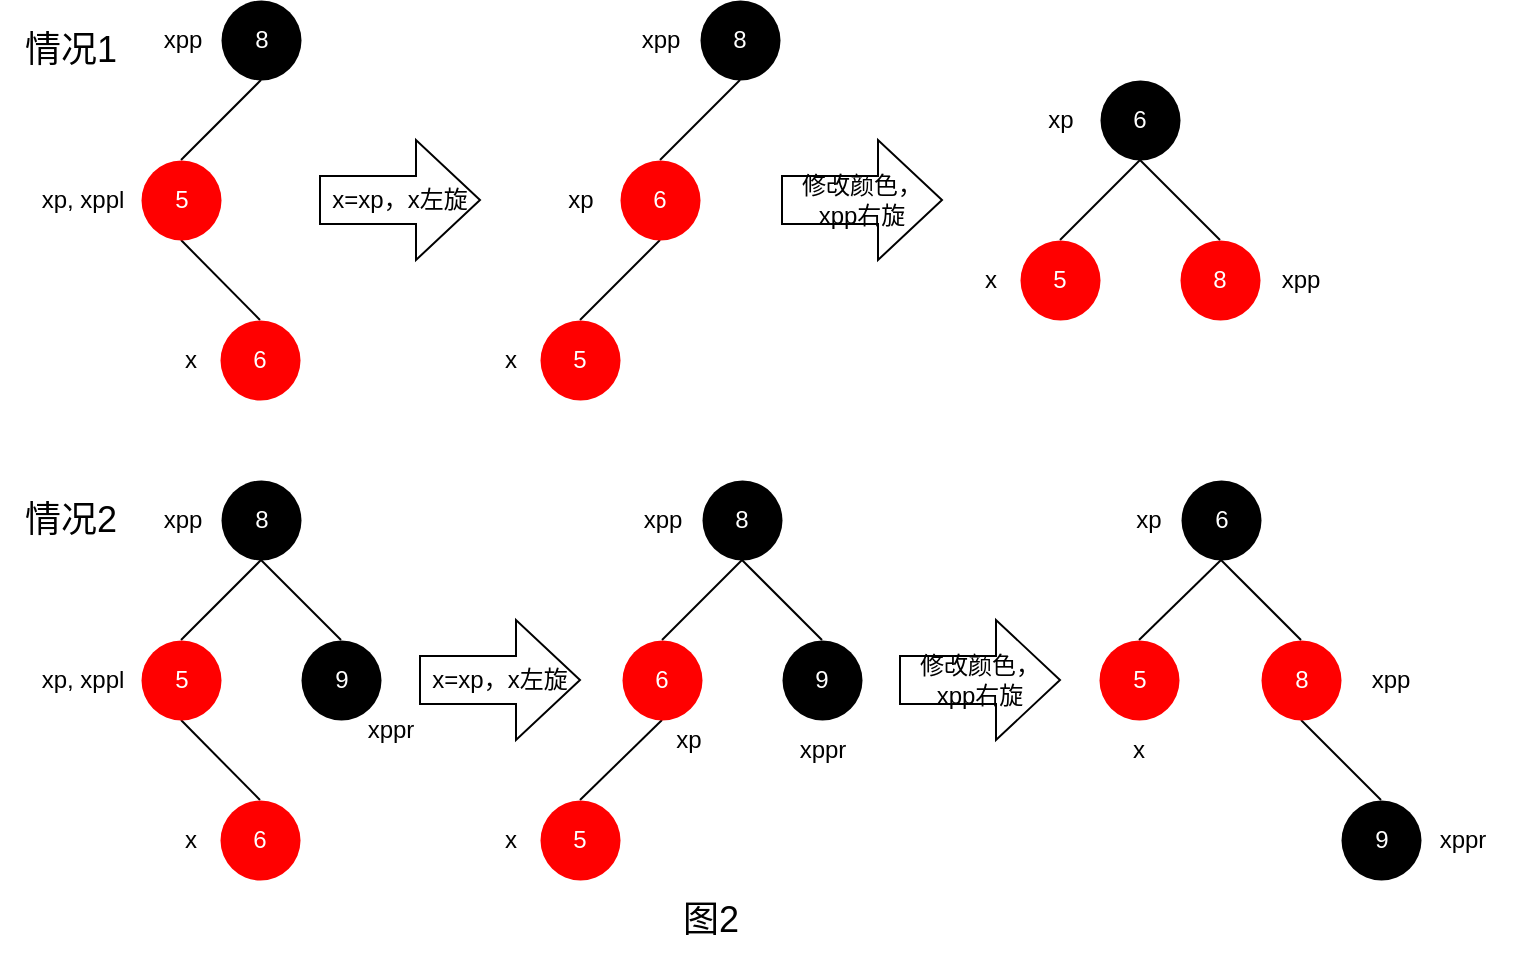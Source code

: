 <mxfile version="22.0.2" type="device">
  <diagram name="第 1 页" id="mHxBCF7MGJ3_nBYpgqUW">
    <mxGraphModel dx="1418" dy="828" grid="1" gridSize="10" guides="1" tooltips="1" connect="1" arrows="1" fold="1" page="1" pageScale="1" pageWidth="827" pageHeight="1169" math="0" shadow="0">
      <root>
        <mxCell id="0" />
        <mxCell id="1" parent="0" />
        <mxCell id="UnQaDXnfDHta0mpwwzSg-1" style="edgeStyle=none;shape=connector;rounded=0;orthogonalLoop=1;jettySize=auto;html=1;exitX=0.5;exitY=1;exitDx=0;exitDy=0;entryX=0.5;entryY=0;entryDx=0;entryDy=0;labelBackgroundColor=default;strokeColor=default;align=center;verticalAlign=middle;fontFamily=Helvetica;fontSize=11;fontColor=default;endArrow=none;endFill=0;" parent="1" source="UnQaDXnfDHta0mpwwzSg-3" target="UnQaDXnfDHta0mpwwzSg-5" edge="1">
          <mxGeometry relative="1" as="geometry" />
        </mxCell>
        <mxCell id="UnQaDXnfDHta0mpwwzSg-3" value="&lt;font color=&quot;#ffffff&quot;&gt;8&lt;/font&gt;" style="ellipse;whiteSpace=wrap;html=1;aspect=fixed;fillColor=#000000;strokeWidth=0;strokeColor=none;" parent="1" vertex="1">
          <mxGeometry x="160.5" y="40" width="40" height="40" as="geometry" />
        </mxCell>
        <mxCell id="UnQaDXnfDHta0mpwwzSg-4" style="rounded=0;orthogonalLoop=1;jettySize=auto;html=1;exitX=0.5;exitY=1;exitDx=0;exitDy=0;entryX=0.5;entryY=0;entryDx=0;entryDy=0;endArrow=none;endFill=0;" parent="1" source="UnQaDXnfDHta0mpwwzSg-5" target="UnQaDXnfDHta0mpwwzSg-7" edge="1">
          <mxGeometry relative="1" as="geometry" />
        </mxCell>
        <mxCell id="UnQaDXnfDHta0mpwwzSg-5" value="&lt;font color=&quot;#ffffff&quot;&gt;5&lt;/font&gt;" style="ellipse;whiteSpace=wrap;html=1;aspect=fixed;fillColor=#FF0000;strokeWidth=0;strokeColor=none;" parent="1" vertex="1">
          <mxGeometry x="120.5" y="120" width="40" height="40" as="geometry" />
        </mxCell>
        <mxCell id="UnQaDXnfDHta0mpwwzSg-7" value="&lt;font color=&quot;#ffffff&quot;&gt;6&lt;/font&gt;" style="ellipse;whiteSpace=wrap;html=1;aspect=fixed;fillColor=#FF0000;strokeWidth=0;strokeColor=none;" parent="1" vertex="1">
          <mxGeometry x="160" y="200" width="40" height="40" as="geometry" />
        </mxCell>
        <mxCell id="UnQaDXnfDHta0mpwwzSg-8" value="x" style="text;html=1;align=center;verticalAlign=middle;resizable=0;points=[];autosize=1;strokeColor=none;fillColor=none;" parent="1" vertex="1">
          <mxGeometry x="130" y="205" width="30" height="30" as="geometry" />
        </mxCell>
        <mxCell id="UnQaDXnfDHta0mpwwzSg-9" value="xp, xppl" style="text;html=1;align=center;verticalAlign=middle;resizable=0;points=[];autosize=1;strokeColor=none;fillColor=none;" parent="1" vertex="1">
          <mxGeometry x="60.5" y="125" width="60" height="30" as="geometry" />
        </mxCell>
        <mxCell id="UnQaDXnfDHta0mpwwzSg-10" value="xpp" style="text;html=1;align=center;verticalAlign=middle;resizable=0;points=[];autosize=1;strokeColor=none;fillColor=none;" parent="1" vertex="1">
          <mxGeometry x="120.5" y="45" width="40" height="30" as="geometry" />
        </mxCell>
        <mxCell id="UnQaDXnfDHta0mpwwzSg-12" style="edgeStyle=none;shape=connector;rounded=0;orthogonalLoop=1;jettySize=auto;html=1;exitX=0.5;exitY=1;exitDx=0;exitDy=0;entryX=0.5;entryY=0;entryDx=0;entryDy=0;labelBackgroundColor=default;strokeColor=default;align=center;verticalAlign=middle;fontFamily=Helvetica;fontSize=11;fontColor=default;endArrow=none;endFill=0;" parent="1" source="UnQaDXnfDHta0mpwwzSg-14" target="UnQaDXnfDHta0mpwwzSg-16" edge="1">
          <mxGeometry relative="1" as="geometry" />
        </mxCell>
        <mxCell id="UnQaDXnfDHta0mpwwzSg-13" style="edgeStyle=none;shape=connector;rounded=0;orthogonalLoop=1;jettySize=auto;html=1;exitX=0.5;exitY=1;exitDx=0;exitDy=0;entryX=0.5;entryY=0;entryDx=0;entryDy=0;labelBackgroundColor=default;strokeColor=default;align=center;verticalAlign=middle;fontFamily=Helvetica;fontSize=11;fontColor=default;endArrow=none;endFill=0;" parent="1" source="UnQaDXnfDHta0mpwwzSg-14" target="UnQaDXnfDHta0mpwwzSg-17" edge="1">
          <mxGeometry relative="1" as="geometry" />
        </mxCell>
        <mxCell id="UnQaDXnfDHta0mpwwzSg-14" value="&lt;font color=&quot;#ffffff&quot;&gt;8&lt;/font&gt;" style="ellipse;whiteSpace=wrap;html=1;aspect=fixed;fillColor=#000000;strokeWidth=0;strokeColor=none;" parent="1" vertex="1">
          <mxGeometry x="160.5" y="280" width="40" height="40" as="geometry" />
        </mxCell>
        <mxCell id="UnQaDXnfDHta0mpwwzSg-15" style="rounded=0;orthogonalLoop=1;jettySize=auto;html=1;exitX=0.5;exitY=1;exitDx=0;exitDy=0;entryX=0.5;entryY=0;entryDx=0;entryDy=0;endArrow=none;endFill=0;" parent="1" source="UnQaDXnfDHta0mpwwzSg-16" target="UnQaDXnfDHta0mpwwzSg-18" edge="1">
          <mxGeometry relative="1" as="geometry" />
        </mxCell>
        <mxCell id="UnQaDXnfDHta0mpwwzSg-16" value="&lt;font color=&quot;#ffffff&quot;&gt;5&lt;/font&gt;" style="ellipse;whiteSpace=wrap;html=1;aspect=fixed;fillColor=#FF0000;strokeWidth=0;strokeColor=none;" parent="1" vertex="1">
          <mxGeometry x="120.5" y="360" width="40" height="40" as="geometry" />
        </mxCell>
        <mxCell id="UnQaDXnfDHta0mpwwzSg-17" value="&lt;font color=&quot;#ffffff&quot;&gt;9&lt;/font&gt;" style="ellipse;whiteSpace=wrap;html=1;aspect=fixed;fillColor=#000000;strokeWidth=0;strokeColor=none;" parent="1" vertex="1">
          <mxGeometry x="200.5" y="360" width="40" height="40" as="geometry" />
        </mxCell>
        <mxCell id="UnQaDXnfDHta0mpwwzSg-18" value="&lt;font color=&quot;#ffffff&quot;&gt;6&lt;/font&gt;" style="ellipse;whiteSpace=wrap;html=1;aspect=fixed;fillColor=#FF0000;strokeWidth=0;strokeColor=none;" parent="1" vertex="1">
          <mxGeometry x="160" y="440" width="40" height="40" as="geometry" />
        </mxCell>
        <mxCell id="UnQaDXnfDHta0mpwwzSg-19" value="x" style="text;html=1;align=center;verticalAlign=middle;resizable=0;points=[];autosize=1;strokeColor=none;fillColor=none;" parent="1" vertex="1">
          <mxGeometry x="130" y="445" width="30" height="30" as="geometry" />
        </mxCell>
        <mxCell id="UnQaDXnfDHta0mpwwzSg-20" value="xp, xppl" style="text;html=1;align=center;verticalAlign=middle;resizable=0;points=[];autosize=1;strokeColor=none;fillColor=none;" parent="1" vertex="1">
          <mxGeometry x="60.5" y="365" width="60" height="30" as="geometry" />
        </mxCell>
        <mxCell id="UnQaDXnfDHta0mpwwzSg-21" value="xpp" style="text;html=1;align=center;verticalAlign=middle;resizable=0;points=[];autosize=1;strokeColor=none;fillColor=none;" parent="1" vertex="1">
          <mxGeometry x="120.5" y="285" width="40" height="30" as="geometry" />
        </mxCell>
        <mxCell id="UnQaDXnfDHta0mpwwzSg-22" value="xppr" style="text;html=1;align=center;verticalAlign=middle;resizable=0;points=[];autosize=1;strokeColor=none;fillColor=none;" parent="1" vertex="1">
          <mxGeometry x="220" y="390" width="50" height="30" as="geometry" />
        </mxCell>
        <mxCell id="3taIB5_44RV1hRLuxSHi-1" style="edgeStyle=none;shape=connector;rounded=0;orthogonalLoop=1;jettySize=auto;html=1;exitX=0.5;exitY=1;exitDx=0;exitDy=0;entryX=0.5;entryY=0;entryDx=0;entryDy=0;labelBackgroundColor=default;strokeColor=default;align=center;verticalAlign=middle;fontFamily=Helvetica;fontSize=11;fontColor=default;endArrow=none;endFill=0;" parent="1" source="3taIB5_44RV1hRLuxSHi-2" target="3taIB5_44RV1hRLuxSHi-4" edge="1">
          <mxGeometry relative="1" as="geometry" />
        </mxCell>
        <mxCell id="3taIB5_44RV1hRLuxSHi-2" value="&lt;font color=&quot;#ffffff&quot;&gt;8&lt;/font&gt;" style="ellipse;whiteSpace=wrap;html=1;aspect=fixed;fillColor=#000000;strokeWidth=0;strokeColor=none;" parent="1" vertex="1">
          <mxGeometry x="400" y="40" width="40" height="40" as="geometry" />
        </mxCell>
        <mxCell id="3taIB5_44RV1hRLuxSHi-3" style="rounded=0;orthogonalLoop=1;jettySize=auto;html=1;exitX=0.5;exitY=1;exitDx=0;exitDy=0;entryX=0.5;entryY=0;entryDx=0;entryDy=0;endArrow=none;endFill=0;" parent="1" source="3taIB5_44RV1hRLuxSHi-4" target="3taIB5_44RV1hRLuxSHi-5" edge="1">
          <mxGeometry relative="1" as="geometry" />
        </mxCell>
        <mxCell id="3taIB5_44RV1hRLuxSHi-4" value="&lt;font color=&quot;#ffffff&quot;&gt;6&lt;/font&gt;" style="ellipse;whiteSpace=wrap;html=1;aspect=fixed;fillColor=#FF0000;strokeWidth=0;strokeColor=none;" parent="1" vertex="1">
          <mxGeometry x="360" y="120" width="40" height="40" as="geometry" />
        </mxCell>
        <mxCell id="3taIB5_44RV1hRLuxSHi-5" value="&lt;font color=&quot;#ffffff&quot;&gt;5&lt;/font&gt;" style="ellipse;whiteSpace=wrap;html=1;aspect=fixed;fillColor=#FF0000;strokeWidth=0;strokeColor=none;" parent="1" vertex="1">
          <mxGeometry x="320" y="200" width="40" height="40" as="geometry" />
        </mxCell>
        <mxCell id="3taIB5_44RV1hRLuxSHi-6" value="x" style="text;html=1;align=center;verticalAlign=middle;resizable=0;points=[];autosize=1;strokeColor=none;fillColor=none;" parent="1" vertex="1">
          <mxGeometry x="290" y="205" width="30" height="30" as="geometry" />
        </mxCell>
        <mxCell id="3taIB5_44RV1hRLuxSHi-7" value="xp" style="text;html=1;align=center;verticalAlign=middle;resizable=0;points=[];autosize=1;strokeColor=none;fillColor=none;" parent="1" vertex="1">
          <mxGeometry x="320" y="125" width="40" height="30" as="geometry" />
        </mxCell>
        <mxCell id="3taIB5_44RV1hRLuxSHi-8" value="xpp" style="text;html=1;align=center;verticalAlign=middle;resizable=0;points=[];autosize=1;strokeColor=none;fillColor=none;" parent="1" vertex="1">
          <mxGeometry x="360" y="45" width="40" height="30" as="geometry" />
        </mxCell>
        <mxCell id="3taIB5_44RV1hRLuxSHi-10" value="x=xp，x左旋" style="shape=singleArrow;whiteSpace=wrap;html=1;arrowWidth=0.4;arrowSize=0.4;" parent="1" vertex="1">
          <mxGeometry x="210" y="110" width="80" height="60" as="geometry" />
        </mxCell>
        <mxCell id="3taIB5_44RV1hRLuxSHi-11" style="edgeStyle=none;shape=connector;rounded=0;orthogonalLoop=1;jettySize=auto;html=1;exitX=0.5;exitY=1;exitDx=0;exitDy=0;entryX=0.5;entryY=0;entryDx=0;entryDy=0;labelBackgroundColor=default;strokeColor=default;align=center;verticalAlign=middle;fontFamily=Helvetica;fontSize=11;fontColor=default;endArrow=none;endFill=0;" parent="1" source="3taIB5_44RV1hRLuxSHi-13" target="3taIB5_44RV1hRLuxSHi-15" edge="1">
          <mxGeometry relative="1" as="geometry" />
        </mxCell>
        <mxCell id="3taIB5_44RV1hRLuxSHi-12" style="edgeStyle=none;shape=connector;rounded=0;orthogonalLoop=1;jettySize=auto;html=1;exitX=0.5;exitY=1;exitDx=0;exitDy=0;entryX=0.5;entryY=0;entryDx=0;entryDy=0;labelBackgroundColor=default;strokeColor=default;align=center;verticalAlign=middle;fontFamily=Helvetica;fontSize=11;fontColor=default;endArrow=none;endFill=0;" parent="1" source="3taIB5_44RV1hRLuxSHi-13" target="3taIB5_44RV1hRLuxSHi-16" edge="1">
          <mxGeometry relative="1" as="geometry" />
        </mxCell>
        <mxCell id="3taIB5_44RV1hRLuxSHi-13" value="&lt;font color=&quot;#ffffff&quot;&gt;8&lt;/font&gt;" style="ellipse;whiteSpace=wrap;html=1;aspect=fixed;fillColor=#000000;strokeWidth=0;strokeColor=none;" parent="1" vertex="1">
          <mxGeometry x="401" y="280" width="40" height="40" as="geometry" />
        </mxCell>
        <mxCell id="3taIB5_44RV1hRLuxSHi-14" style="rounded=0;orthogonalLoop=1;jettySize=auto;html=1;exitX=0.5;exitY=1;exitDx=0;exitDy=0;entryX=0.5;entryY=0;entryDx=0;entryDy=0;endArrow=none;endFill=0;" parent="1" source="3taIB5_44RV1hRLuxSHi-15" target="3taIB5_44RV1hRLuxSHi-17" edge="1">
          <mxGeometry relative="1" as="geometry" />
        </mxCell>
        <mxCell id="3taIB5_44RV1hRLuxSHi-15" value="&lt;font color=&quot;#ffffff&quot;&gt;6&lt;/font&gt;" style="ellipse;whiteSpace=wrap;html=1;aspect=fixed;fillColor=#FF0000;strokeWidth=0;strokeColor=none;" parent="1" vertex="1">
          <mxGeometry x="361" y="360" width="40" height="40" as="geometry" />
        </mxCell>
        <mxCell id="3taIB5_44RV1hRLuxSHi-16" value="&lt;font color=&quot;#ffffff&quot;&gt;9&lt;/font&gt;" style="ellipse;whiteSpace=wrap;html=1;aspect=fixed;fillColor=#000000;strokeWidth=0;strokeColor=none;" parent="1" vertex="1">
          <mxGeometry x="441" y="360" width="40" height="40" as="geometry" />
        </mxCell>
        <mxCell id="3taIB5_44RV1hRLuxSHi-17" value="&lt;font color=&quot;#ffffff&quot;&gt;5&lt;/font&gt;" style="ellipse;whiteSpace=wrap;html=1;aspect=fixed;fillColor=#FF0000;strokeWidth=0;strokeColor=none;" parent="1" vertex="1">
          <mxGeometry x="320" y="440" width="40" height="40" as="geometry" />
        </mxCell>
        <mxCell id="3taIB5_44RV1hRLuxSHi-18" value="x" style="text;html=1;align=center;verticalAlign=middle;resizable=0;points=[];autosize=1;strokeColor=none;fillColor=none;" parent="1" vertex="1">
          <mxGeometry x="290" y="445" width="30" height="30" as="geometry" />
        </mxCell>
        <mxCell id="3taIB5_44RV1hRLuxSHi-19" value="xp" style="text;html=1;align=center;verticalAlign=middle;resizable=0;points=[];autosize=1;strokeColor=none;fillColor=none;" parent="1" vertex="1">
          <mxGeometry x="374" y="395" width="40" height="30" as="geometry" />
        </mxCell>
        <mxCell id="3taIB5_44RV1hRLuxSHi-20" value="xpp" style="text;html=1;align=center;verticalAlign=middle;resizable=0;points=[];autosize=1;strokeColor=none;fillColor=none;" parent="1" vertex="1">
          <mxGeometry x="361" y="285" width="40" height="30" as="geometry" />
        </mxCell>
        <mxCell id="3taIB5_44RV1hRLuxSHi-21" value="xppr" style="text;html=1;align=center;verticalAlign=middle;resizable=0;points=[];autosize=1;strokeColor=none;fillColor=none;" parent="1" vertex="1">
          <mxGeometry x="436" y="400" width="50" height="30" as="geometry" />
        </mxCell>
        <mxCell id="3taIB5_44RV1hRLuxSHi-22" value="x=xp，x左旋" style="shape=singleArrow;whiteSpace=wrap;html=1;arrowWidth=0.4;arrowSize=0.4;" parent="1" vertex="1">
          <mxGeometry x="260" y="350" width="80" height="60" as="geometry" />
        </mxCell>
        <mxCell id="aPeo5oANlTzVJLYgjjRE-2" value="&lt;font color=&quot;#ffffff&quot;&gt;8&lt;/font&gt;" style="ellipse;whiteSpace=wrap;html=1;aspect=fixed;fillColor=#FF0000;strokeWidth=0;strokeColor=none;" parent="1" vertex="1">
          <mxGeometry x="640" y="160" width="40" height="40" as="geometry" />
        </mxCell>
        <mxCell id="aPeo5oANlTzVJLYgjjRE-3" style="rounded=0;orthogonalLoop=1;jettySize=auto;html=1;exitX=0.5;exitY=1;exitDx=0;exitDy=0;entryX=0.5;entryY=0;entryDx=0;entryDy=0;endArrow=none;endFill=0;" parent="1" source="aPeo5oANlTzVJLYgjjRE-4" target="aPeo5oANlTzVJLYgjjRE-5" edge="1">
          <mxGeometry relative="1" as="geometry" />
        </mxCell>
        <mxCell id="aPeo5oANlTzVJLYgjjRE-11" style="rounded=0;orthogonalLoop=1;jettySize=auto;html=1;exitX=0.5;exitY=1;exitDx=0;exitDy=0;entryX=0.5;entryY=0;entryDx=0;entryDy=0;endArrow=none;endFill=0;" parent="1" source="aPeo5oANlTzVJLYgjjRE-4" target="aPeo5oANlTzVJLYgjjRE-2" edge="1">
          <mxGeometry relative="1" as="geometry" />
        </mxCell>
        <mxCell id="aPeo5oANlTzVJLYgjjRE-4" value="&lt;font color=&quot;#ffffff&quot;&gt;6&lt;/font&gt;" style="ellipse;whiteSpace=wrap;html=1;aspect=fixed;fillColor=#000000;strokeWidth=0;strokeColor=none;" parent="1" vertex="1">
          <mxGeometry x="600" y="80" width="40" height="40" as="geometry" />
        </mxCell>
        <mxCell id="aPeo5oANlTzVJLYgjjRE-5" value="&lt;font color=&quot;#ffffff&quot;&gt;5&lt;/font&gt;" style="ellipse;whiteSpace=wrap;html=1;aspect=fixed;fillColor=#FF0000;strokeWidth=0;strokeColor=none;" parent="1" vertex="1">
          <mxGeometry x="560" y="160" width="40" height="40" as="geometry" />
        </mxCell>
        <mxCell id="aPeo5oANlTzVJLYgjjRE-6" value="x" style="text;html=1;align=center;verticalAlign=middle;resizable=0;points=[];autosize=1;strokeColor=none;fillColor=none;" parent="1" vertex="1">
          <mxGeometry x="530" y="165" width="30" height="30" as="geometry" />
        </mxCell>
        <mxCell id="aPeo5oANlTzVJLYgjjRE-7" value="xp" style="text;html=1;align=center;verticalAlign=middle;resizable=0;points=[];autosize=1;strokeColor=none;fillColor=none;" parent="1" vertex="1">
          <mxGeometry x="560" y="85" width="40" height="30" as="geometry" />
        </mxCell>
        <mxCell id="aPeo5oANlTzVJLYgjjRE-8" value="xpp" style="text;html=1;align=center;verticalAlign=middle;resizable=0;points=[];autosize=1;strokeColor=none;fillColor=none;" parent="1" vertex="1">
          <mxGeometry x="680" y="165" width="40" height="30" as="geometry" />
        </mxCell>
        <mxCell id="aPeo5oANlTzVJLYgjjRE-12" value="修改颜色，xpp右旋" style="shape=singleArrow;whiteSpace=wrap;html=1;arrowWidth=0.4;arrowSize=0.4;" parent="1" vertex="1">
          <mxGeometry x="441" y="110" width="80" height="60" as="geometry" />
        </mxCell>
        <mxCell id="aPeo5oANlTzVJLYgjjRE-14" style="edgeStyle=none;shape=connector;rounded=0;orthogonalLoop=1;jettySize=auto;html=1;exitX=0.5;exitY=1;exitDx=0;exitDy=0;entryX=0.5;entryY=0;entryDx=0;entryDy=0;labelBackgroundColor=default;strokeColor=default;align=center;verticalAlign=middle;fontFamily=Helvetica;fontSize=11;fontColor=default;endArrow=none;endFill=0;" parent="1" source="aPeo5oANlTzVJLYgjjRE-15" target="aPeo5oANlTzVJLYgjjRE-18" edge="1">
          <mxGeometry relative="1" as="geometry" />
        </mxCell>
        <mxCell id="aPeo5oANlTzVJLYgjjRE-15" value="&lt;font color=&quot;#ffffff&quot;&gt;8&lt;/font&gt;" style="ellipse;whiteSpace=wrap;html=1;aspect=fixed;fillColor=#FF0000;strokeWidth=0;strokeColor=none;" parent="1" vertex="1">
          <mxGeometry x="680.5" y="360" width="40" height="40" as="geometry" />
        </mxCell>
        <mxCell id="aPeo5oANlTzVJLYgjjRE-16" style="rounded=0;orthogonalLoop=1;jettySize=auto;html=1;exitX=0.5;exitY=1;exitDx=0;exitDy=0;entryX=0.5;entryY=0;entryDx=0;entryDy=0;endArrow=none;endFill=0;" parent="1" source="aPeo5oANlTzVJLYgjjRE-17" target="aPeo5oANlTzVJLYgjjRE-19" edge="1">
          <mxGeometry relative="1" as="geometry" />
        </mxCell>
        <mxCell id="aPeo5oANlTzVJLYgjjRE-24" style="rounded=0;orthogonalLoop=1;jettySize=auto;html=1;exitX=0.5;exitY=1;exitDx=0;exitDy=0;entryX=0.5;entryY=0;entryDx=0;entryDy=0;endArrow=none;endFill=0;" parent="1" source="aPeo5oANlTzVJLYgjjRE-17" target="aPeo5oANlTzVJLYgjjRE-15" edge="1">
          <mxGeometry relative="1" as="geometry" />
        </mxCell>
        <mxCell id="aPeo5oANlTzVJLYgjjRE-17" value="&lt;font color=&quot;#ffffff&quot;&gt;6&lt;/font&gt;" style="ellipse;whiteSpace=wrap;html=1;aspect=fixed;fillColor=#000000;strokeWidth=0;strokeColor=none;" parent="1" vertex="1">
          <mxGeometry x="640.5" y="280" width="40" height="40" as="geometry" />
        </mxCell>
        <mxCell id="aPeo5oANlTzVJLYgjjRE-18" value="&lt;font color=&quot;#ffffff&quot;&gt;9&lt;/font&gt;" style="ellipse;whiteSpace=wrap;html=1;aspect=fixed;fillColor=#000000;strokeWidth=0;strokeColor=none;" parent="1" vertex="1">
          <mxGeometry x="720.5" y="440" width="40" height="40" as="geometry" />
        </mxCell>
        <mxCell id="aPeo5oANlTzVJLYgjjRE-19" value="&lt;font color=&quot;#ffffff&quot;&gt;5&lt;/font&gt;" style="ellipse;whiteSpace=wrap;html=1;aspect=fixed;fillColor=#FF0000;strokeWidth=0;strokeColor=none;" parent="1" vertex="1">
          <mxGeometry x="599.5" y="360" width="40" height="40" as="geometry" />
        </mxCell>
        <mxCell id="aPeo5oANlTzVJLYgjjRE-20" value="x" style="text;html=1;align=center;verticalAlign=middle;resizable=0;points=[];autosize=1;strokeColor=none;fillColor=none;" parent="1" vertex="1">
          <mxGeometry x="604" y="400" width="30" height="30" as="geometry" />
        </mxCell>
        <mxCell id="aPeo5oANlTzVJLYgjjRE-21" value="xp" style="text;html=1;align=center;verticalAlign=middle;resizable=0;points=[];autosize=1;strokeColor=none;fillColor=none;" parent="1" vertex="1">
          <mxGeometry x="604" y="285" width="40" height="30" as="geometry" />
        </mxCell>
        <mxCell id="aPeo5oANlTzVJLYgjjRE-22" value="xpp" style="text;html=1;align=center;verticalAlign=middle;resizable=0;points=[];autosize=1;strokeColor=none;fillColor=none;" parent="1" vertex="1">
          <mxGeometry x="724.5" y="365" width="40" height="30" as="geometry" />
        </mxCell>
        <mxCell id="aPeo5oANlTzVJLYgjjRE-23" value="xppr" style="text;html=1;align=center;verticalAlign=middle;resizable=0;points=[];autosize=1;strokeColor=none;fillColor=none;" parent="1" vertex="1">
          <mxGeometry x="755.5" y="445" width="50" height="30" as="geometry" />
        </mxCell>
        <mxCell id="aPeo5oANlTzVJLYgjjRE-25" value="修改颜色，xpp右旋" style="shape=singleArrow;whiteSpace=wrap;html=1;arrowWidth=0.4;arrowSize=0.4;" parent="1" vertex="1">
          <mxGeometry x="500" y="350" width="80" height="60" as="geometry" />
        </mxCell>
        <mxCell id="aPeo5oANlTzVJLYgjjRE-27" value="&lt;font style=&quot;font-size: 18px;&quot;&gt;情况1&lt;/font&gt;" style="text;html=1;align=center;verticalAlign=middle;resizable=0;points=[];autosize=1;strokeColor=none;fillColor=none;" parent="1" vertex="1">
          <mxGeometry x="50" y="45" width="70" height="40" as="geometry" />
        </mxCell>
        <mxCell id="aPeo5oANlTzVJLYgjjRE-28" value="&lt;font style=&quot;font-size: 18px;&quot;&gt;情况2&lt;/font&gt;" style="text;html=1;align=center;verticalAlign=middle;resizable=0;points=[];autosize=1;strokeColor=none;fillColor=none;" parent="1" vertex="1">
          <mxGeometry x="50" y="280" width="70" height="40" as="geometry" />
        </mxCell>
        <mxCell id="I_SwaH8MqL0i4XkFBtvL-1" value="&lt;font style=&quot;font-size: 18px;&quot;&gt;图2&lt;/font&gt;" style="text;html=1;align=center;verticalAlign=middle;resizable=0;points=[];autosize=1;strokeColor=none;fillColor=none;" parent="1" vertex="1">
          <mxGeometry x="380" y="480" width="50" height="40" as="geometry" />
        </mxCell>
      </root>
    </mxGraphModel>
  </diagram>
</mxfile>
